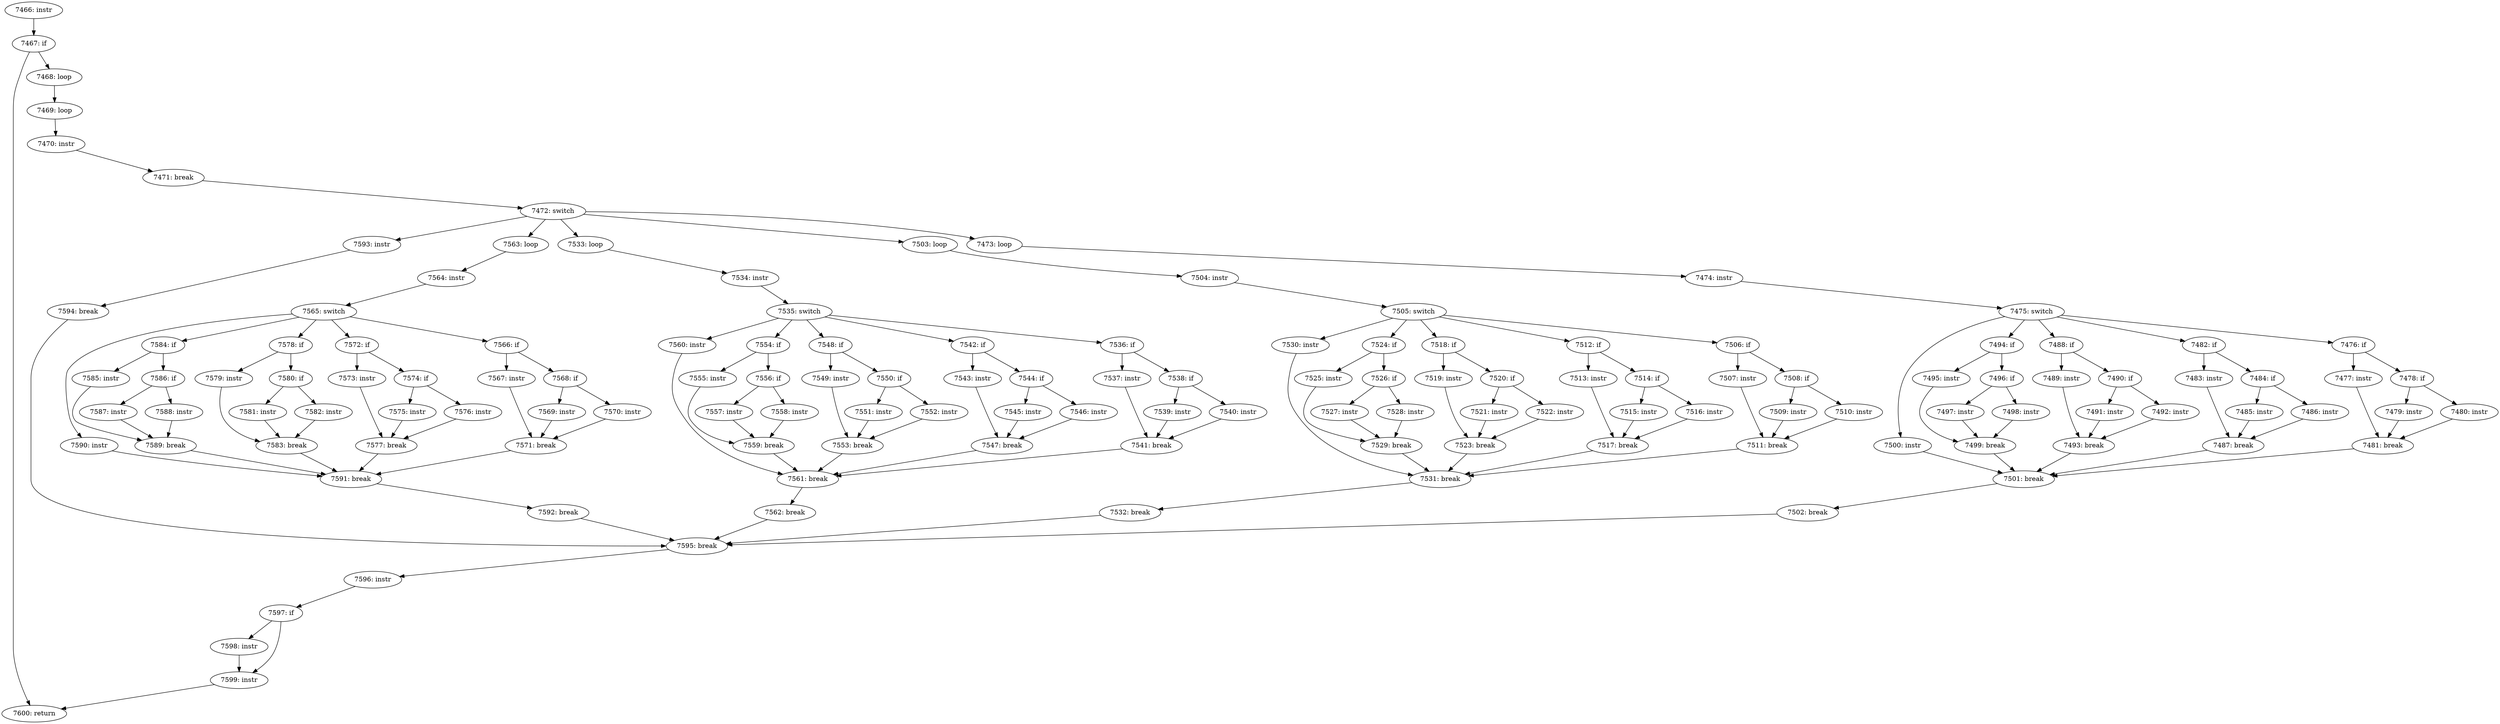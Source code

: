 digraph CFG_tcp_prune_ofo_queue {
7466 [label="7466: instr"]
	7466 -> 7467
7467 [label="7467: if"]
	7467 -> 7600
	7467 -> 7468
7468 [label="7468: loop"]
	7468 -> 7469
7469 [label="7469: loop"]
	7469 -> 7470
7470 [label="7470: instr"]
	7470 -> 7471
7471 [label="7471: break"]
	7471 -> 7472
7472 [label="7472: switch"]
	7472 -> 7593
	7472 -> 7563
	7472 -> 7533
	7472 -> 7503
	7472 -> 7473
7473 [label="7473: loop"]
	7473 -> 7474
7474 [label="7474: instr"]
	7474 -> 7475
7475 [label="7475: switch"]
	7475 -> 7500
	7475 -> 7494
	7475 -> 7488
	7475 -> 7482
	7475 -> 7476
7476 [label="7476: if"]
	7476 -> 7477
	7476 -> 7478
7477 [label="7477: instr"]
	7477 -> 7481
7478 [label="7478: if"]
	7478 -> 7479
	7478 -> 7480
7479 [label="7479: instr"]
	7479 -> 7481
7480 [label="7480: instr"]
	7480 -> 7481
7481 [label="7481: break"]
	7481 -> 7501
7482 [label="7482: if"]
	7482 -> 7483
	7482 -> 7484
7483 [label="7483: instr"]
	7483 -> 7487
7484 [label="7484: if"]
	7484 -> 7485
	7484 -> 7486
7485 [label="7485: instr"]
	7485 -> 7487
7486 [label="7486: instr"]
	7486 -> 7487
7487 [label="7487: break"]
	7487 -> 7501
7488 [label="7488: if"]
	7488 -> 7489
	7488 -> 7490
7489 [label="7489: instr"]
	7489 -> 7493
7490 [label="7490: if"]
	7490 -> 7491
	7490 -> 7492
7491 [label="7491: instr"]
	7491 -> 7493
7492 [label="7492: instr"]
	7492 -> 7493
7493 [label="7493: break"]
	7493 -> 7501
7494 [label="7494: if"]
	7494 -> 7495
	7494 -> 7496
7495 [label="7495: instr"]
	7495 -> 7499
7496 [label="7496: if"]
	7496 -> 7497
	7496 -> 7498
7497 [label="7497: instr"]
	7497 -> 7499
7498 [label="7498: instr"]
	7498 -> 7499
7499 [label="7499: break"]
	7499 -> 7501
7500 [label="7500: instr"]
	7500 -> 7501
7501 [label="7501: break"]
	7501 -> 7502
7502 [label="7502: break"]
	7502 -> 7595
7503 [label="7503: loop"]
	7503 -> 7504
7504 [label="7504: instr"]
	7504 -> 7505
7505 [label="7505: switch"]
	7505 -> 7530
	7505 -> 7524
	7505 -> 7518
	7505 -> 7512
	7505 -> 7506
7506 [label="7506: if"]
	7506 -> 7507
	7506 -> 7508
7507 [label="7507: instr"]
	7507 -> 7511
7508 [label="7508: if"]
	7508 -> 7509
	7508 -> 7510
7509 [label="7509: instr"]
	7509 -> 7511
7510 [label="7510: instr"]
	7510 -> 7511
7511 [label="7511: break"]
	7511 -> 7531
7512 [label="7512: if"]
	7512 -> 7513
	7512 -> 7514
7513 [label="7513: instr"]
	7513 -> 7517
7514 [label="7514: if"]
	7514 -> 7515
	7514 -> 7516
7515 [label="7515: instr"]
	7515 -> 7517
7516 [label="7516: instr"]
	7516 -> 7517
7517 [label="7517: break"]
	7517 -> 7531
7518 [label="7518: if"]
	7518 -> 7519
	7518 -> 7520
7519 [label="7519: instr"]
	7519 -> 7523
7520 [label="7520: if"]
	7520 -> 7521
	7520 -> 7522
7521 [label="7521: instr"]
	7521 -> 7523
7522 [label="7522: instr"]
	7522 -> 7523
7523 [label="7523: break"]
	7523 -> 7531
7524 [label="7524: if"]
	7524 -> 7525
	7524 -> 7526
7525 [label="7525: instr"]
	7525 -> 7529
7526 [label="7526: if"]
	7526 -> 7527
	7526 -> 7528
7527 [label="7527: instr"]
	7527 -> 7529
7528 [label="7528: instr"]
	7528 -> 7529
7529 [label="7529: break"]
	7529 -> 7531
7530 [label="7530: instr"]
	7530 -> 7531
7531 [label="7531: break"]
	7531 -> 7532
7532 [label="7532: break"]
	7532 -> 7595
7533 [label="7533: loop"]
	7533 -> 7534
7534 [label="7534: instr"]
	7534 -> 7535
7535 [label="7535: switch"]
	7535 -> 7560
	7535 -> 7554
	7535 -> 7548
	7535 -> 7542
	7535 -> 7536
7536 [label="7536: if"]
	7536 -> 7537
	7536 -> 7538
7537 [label="7537: instr"]
	7537 -> 7541
7538 [label="7538: if"]
	7538 -> 7539
	7538 -> 7540
7539 [label="7539: instr"]
	7539 -> 7541
7540 [label="7540: instr"]
	7540 -> 7541
7541 [label="7541: break"]
	7541 -> 7561
7542 [label="7542: if"]
	7542 -> 7543
	7542 -> 7544
7543 [label="7543: instr"]
	7543 -> 7547
7544 [label="7544: if"]
	7544 -> 7545
	7544 -> 7546
7545 [label="7545: instr"]
	7545 -> 7547
7546 [label="7546: instr"]
	7546 -> 7547
7547 [label="7547: break"]
	7547 -> 7561
7548 [label="7548: if"]
	7548 -> 7549
	7548 -> 7550
7549 [label="7549: instr"]
	7549 -> 7553
7550 [label="7550: if"]
	7550 -> 7551
	7550 -> 7552
7551 [label="7551: instr"]
	7551 -> 7553
7552 [label="7552: instr"]
	7552 -> 7553
7553 [label="7553: break"]
	7553 -> 7561
7554 [label="7554: if"]
	7554 -> 7555
	7554 -> 7556
7555 [label="7555: instr"]
	7555 -> 7559
7556 [label="7556: if"]
	7556 -> 7557
	7556 -> 7558
7557 [label="7557: instr"]
	7557 -> 7559
7558 [label="7558: instr"]
	7558 -> 7559
7559 [label="7559: break"]
	7559 -> 7561
7560 [label="7560: instr"]
	7560 -> 7561
7561 [label="7561: break"]
	7561 -> 7562
7562 [label="7562: break"]
	7562 -> 7595
7563 [label="7563: loop"]
	7563 -> 7564
7564 [label="7564: instr"]
	7564 -> 7565
7565 [label="7565: switch"]
	7565 -> 7590
	7565 -> 7584
	7565 -> 7578
	7565 -> 7572
	7565 -> 7566
7566 [label="7566: if"]
	7566 -> 7567
	7566 -> 7568
7567 [label="7567: instr"]
	7567 -> 7571
7568 [label="7568: if"]
	7568 -> 7569
	7568 -> 7570
7569 [label="7569: instr"]
	7569 -> 7571
7570 [label="7570: instr"]
	7570 -> 7571
7571 [label="7571: break"]
	7571 -> 7591
7572 [label="7572: if"]
	7572 -> 7573
	7572 -> 7574
7573 [label="7573: instr"]
	7573 -> 7577
7574 [label="7574: if"]
	7574 -> 7575
	7574 -> 7576
7575 [label="7575: instr"]
	7575 -> 7577
7576 [label="7576: instr"]
	7576 -> 7577
7577 [label="7577: break"]
	7577 -> 7591
7578 [label="7578: if"]
	7578 -> 7579
	7578 -> 7580
7579 [label="7579: instr"]
	7579 -> 7583
7580 [label="7580: if"]
	7580 -> 7581
	7580 -> 7582
7581 [label="7581: instr"]
	7581 -> 7583
7582 [label="7582: instr"]
	7582 -> 7583
7583 [label="7583: break"]
	7583 -> 7591
7584 [label="7584: if"]
	7584 -> 7585
	7584 -> 7586
7585 [label="7585: instr"]
	7585 -> 7589
7586 [label="7586: if"]
	7586 -> 7587
	7586 -> 7588
7587 [label="7587: instr"]
	7587 -> 7589
7588 [label="7588: instr"]
	7588 -> 7589
7589 [label="7589: break"]
	7589 -> 7591
7590 [label="7590: instr"]
	7590 -> 7591
7591 [label="7591: break"]
	7591 -> 7592
7592 [label="7592: break"]
	7592 -> 7595
7593 [label="7593: instr"]
	7593 -> 7594
7594 [label="7594: break"]
	7594 -> 7595
7595 [label="7595: break"]
	7595 -> 7596
7596 [label="7596: instr"]
	7596 -> 7597
7597 [label="7597: if"]
	7597 -> 7598
	7597 -> 7599
7598 [label="7598: instr"]
	7598 -> 7599
7599 [label="7599: instr"]
	7599 -> 7600
7600 [label="7600: return"]
	
}
